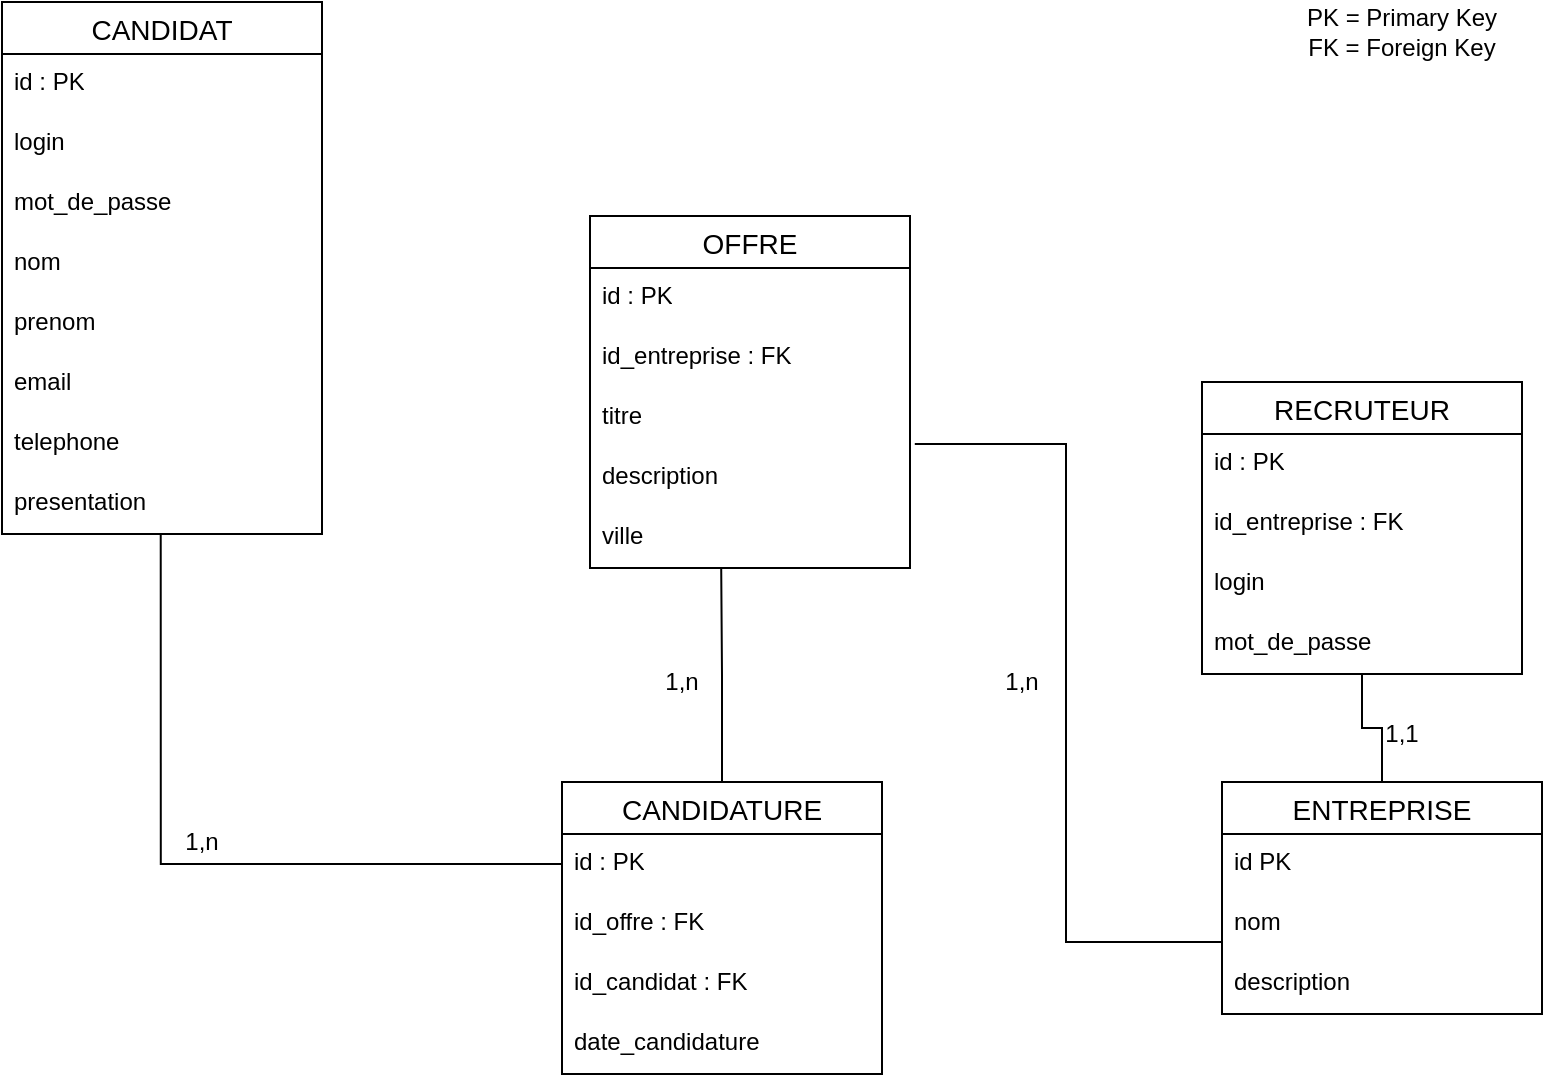 <mxfile version="26.2.8">
  <diagram name="Page-1" id="aj69ZcdpaTLFwhigeLG9">
    <mxGraphModel dx="1044" dy="673" grid="1" gridSize="10" guides="1" tooltips="1" connect="1" arrows="1" fold="1" page="1" pageScale="1" pageWidth="827" pageHeight="1169" math="0" shadow="0">
      <root>
        <mxCell id="0" />
        <mxCell id="1" parent="0" />
        <mxCell id="q9q4DTFbyawy8FTXRpvZ-32" value="CANDIDAT" style="swimlane;fontStyle=0;childLayout=stackLayout;horizontal=1;startSize=26;horizontalStack=0;resizeParent=1;resizeParentMax=0;resizeLast=0;collapsible=1;marginBottom=0;align=center;fontSize=14;" parent="1" vertex="1">
          <mxGeometry x="40" y="10" width="160" height="266" as="geometry" />
        </mxCell>
        <mxCell id="q9q4DTFbyawy8FTXRpvZ-33" value="id : PK" style="text;strokeColor=none;fillColor=none;spacingLeft=4;spacingRight=4;overflow=hidden;rotatable=0;points=[[0,0.5],[1,0.5]];portConstraint=eastwest;fontSize=12;whiteSpace=wrap;html=1;" parent="q9q4DTFbyawy8FTXRpvZ-32" vertex="1">
          <mxGeometry y="26" width="160" height="30" as="geometry" />
        </mxCell>
        <mxCell id="q9q4DTFbyawy8FTXRpvZ-34" value="login" style="text;strokeColor=none;fillColor=none;spacingLeft=4;spacingRight=4;overflow=hidden;rotatable=0;points=[[0,0.5],[1,0.5]];portConstraint=eastwest;fontSize=12;whiteSpace=wrap;html=1;" parent="q9q4DTFbyawy8FTXRpvZ-32" vertex="1">
          <mxGeometry y="56" width="160" height="30" as="geometry" />
        </mxCell>
        <mxCell id="q9q4DTFbyawy8FTXRpvZ-35" value="mot_de_passe" style="text;strokeColor=none;fillColor=none;spacingLeft=4;spacingRight=4;overflow=hidden;rotatable=0;points=[[0,0.5],[1,0.5]];portConstraint=eastwest;fontSize=12;whiteSpace=wrap;html=1;" parent="q9q4DTFbyawy8FTXRpvZ-32" vertex="1">
          <mxGeometry y="86" width="160" height="30" as="geometry" />
        </mxCell>
        <mxCell id="q9q4DTFbyawy8FTXRpvZ-36" value="nom" style="text;strokeColor=none;fillColor=none;spacingLeft=4;spacingRight=4;overflow=hidden;rotatable=0;points=[[0,0.5],[1,0.5]];portConstraint=eastwest;fontSize=12;whiteSpace=wrap;html=1;" parent="q9q4DTFbyawy8FTXRpvZ-32" vertex="1">
          <mxGeometry y="116" width="160" height="30" as="geometry" />
        </mxCell>
        <mxCell id="q9q4DTFbyawy8FTXRpvZ-37" value="prenom" style="text;strokeColor=none;fillColor=none;spacingLeft=4;spacingRight=4;overflow=hidden;rotatable=0;points=[[0,0.5],[1,0.5]];portConstraint=eastwest;fontSize=12;whiteSpace=wrap;html=1;" parent="q9q4DTFbyawy8FTXRpvZ-32" vertex="1">
          <mxGeometry y="146" width="160" height="30" as="geometry" />
        </mxCell>
        <mxCell id="q9q4DTFbyawy8FTXRpvZ-38" value="email" style="text;strokeColor=none;fillColor=none;spacingLeft=4;spacingRight=4;overflow=hidden;rotatable=0;points=[[0,0.5],[1,0.5]];portConstraint=eastwest;fontSize=12;whiteSpace=wrap;html=1;" parent="q9q4DTFbyawy8FTXRpvZ-32" vertex="1">
          <mxGeometry y="176" width="160" height="30" as="geometry" />
        </mxCell>
        <mxCell id="q9q4DTFbyawy8FTXRpvZ-39" value="telephone" style="text;strokeColor=none;fillColor=none;spacingLeft=4;spacingRight=4;overflow=hidden;rotatable=0;points=[[0,0.5],[1,0.5]];portConstraint=eastwest;fontSize=12;whiteSpace=wrap;html=1;" parent="q9q4DTFbyawy8FTXRpvZ-32" vertex="1">
          <mxGeometry y="206" width="160" height="30" as="geometry" />
        </mxCell>
        <mxCell id="q9q4DTFbyawy8FTXRpvZ-40" value="presentation" style="text;strokeColor=none;fillColor=none;spacingLeft=4;spacingRight=4;overflow=hidden;rotatable=0;points=[[0,0.5],[1,0.5]];portConstraint=eastwest;fontSize=12;whiteSpace=wrap;html=1;" parent="q9q4DTFbyawy8FTXRpvZ-32" vertex="1">
          <mxGeometry y="236" width="160" height="30" as="geometry" />
        </mxCell>
        <mxCell id="q9q4DTFbyawy8FTXRpvZ-41" value="RECRUTEUR" style="swimlane;fontStyle=0;childLayout=stackLayout;horizontal=1;startSize=26;horizontalStack=0;resizeParent=1;resizeParentMax=0;resizeLast=0;collapsible=1;marginBottom=0;align=center;fontSize=14;" parent="1" vertex="1">
          <mxGeometry x="640" y="200" width="160" height="146" as="geometry" />
        </mxCell>
        <mxCell id="q9q4DTFbyawy8FTXRpvZ-42" value="id : PK" style="text;strokeColor=none;fillColor=none;spacingLeft=4;spacingRight=4;overflow=hidden;rotatable=0;points=[[0,0.5],[1,0.5]];portConstraint=eastwest;fontSize=12;whiteSpace=wrap;html=1;" parent="q9q4DTFbyawy8FTXRpvZ-41" vertex="1">
          <mxGeometry y="26" width="160" height="30" as="geometry" />
        </mxCell>
        <mxCell id="q9q4DTFbyawy8FTXRpvZ-73" value="id_entreprise : FK" style="text;strokeColor=none;fillColor=none;spacingLeft=4;spacingRight=4;overflow=hidden;rotatable=0;points=[[0,0.5],[1,0.5]];portConstraint=eastwest;fontSize=12;whiteSpace=wrap;html=1;" parent="q9q4DTFbyawy8FTXRpvZ-41" vertex="1">
          <mxGeometry y="56" width="160" height="30" as="geometry" />
        </mxCell>
        <mxCell id="q9q4DTFbyawy8FTXRpvZ-43" value="login" style="text;strokeColor=none;fillColor=none;spacingLeft=4;spacingRight=4;overflow=hidden;rotatable=0;points=[[0,0.5],[1,0.5]];portConstraint=eastwest;fontSize=12;whiteSpace=wrap;html=1;" parent="q9q4DTFbyawy8FTXRpvZ-41" vertex="1">
          <mxGeometry y="86" width="160" height="30" as="geometry" />
        </mxCell>
        <mxCell id="q9q4DTFbyawy8FTXRpvZ-44" value="mot_de_passe" style="text;strokeColor=none;fillColor=none;spacingLeft=4;spacingRight=4;overflow=hidden;rotatable=0;points=[[0,0.5],[1,0.5]];portConstraint=eastwest;fontSize=12;whiteSpace=wrap;html=1;" parent="q9q4DTFbyawy8FTXRpvZ-41" vertex="1">
          <mxGeometry y="116" width="160" height="30" as="geometry" />
        </mxCell>
        <mxCell id="q9q4DTFbyawy8FTXRpvZ-45" style="edgeStyle=orthogonalEdgeStyle;rounded=0;orthogonalLoop=1;jettySize=auto;html=1;exitX=0.5;exitY=0;exitDx=0;exitDy=0;entryX=0.5;entryY=1;entryDx=0;entryDy=0;endArrow=none;startFill=0;" parent="1" source="q9q4DTFbyawy8FTXRpvZ-46" target="q9q4DTFbyawy8FTXRpvZ-41" edge="1">
          <mxGeometry relative="1" as="geometry">
            <mxPoint x="720" y="320" as="targetPoint" />
          </mxGeometry>
        </mxCell>
        <mxCell id="q9q4DTFbyawy8FTXRpvZ-46" value="ENTREPRISE" style="swimlane;fontStyle=0;childLayout=stackLayout;horizontal=1;startSize=26;horizontalStack=0;resizeParent=1;resizeParentMax=0;resizeLast=0;collapsible=1;marginBottom=0;align=center;fontSize=14;" parent="1" vertex="1">
          <mxGeometry x="650" y="400" width="160" height="116" as="geometry" />
        </mxCell>
        <mxCell id="q9q4DTFbyawy8FTXRpvZ-47" value="id PK" style="text;strokeColor=none;fillColor=none;spacingLeft=4;spacingRight=4;overflow=hidden;rotatable=0;points=[[0,0.5],[1,0.5]];portConstraint=eastwest;fontSize=12;whiteSpace=wrap;html=1;" parent="q9q4DTFbyawy8FTXRpvZ-46" vertex="1">
          <mxGeometry y="26" width="160" height="30" as="geometry" />
        </mxCell>
        <mxCell id="q9q4DTFbyawy8FTXRpvZ-48" value="nom" style="text;strokeColor=none;fillColor=none;spacingLeft=4;spacingRight=4;overflow=hidden;rotatable=0;points=[[0,0.5],[1,0.5]];portConstraint=eastwest;fontSize=12;whiteSpace=wrap;html=1;" parent="q9q4DTFbyawy8FTXRpvZ-46" vertex="1">
          <mxGeometry y="56" width="160" height="30" as="geometry" />
        </mxCell>
        <mxCell id="q9q4DTFbyawy8FTXRpvZ-49" value="description" style="text;strokeColor=none;fillColor=none;spacingLeft=4;spacingRight=4;overflow=hidden;rotatable=0;points=[[0,0.5],[1,0.5]];portConstraint=eastwest;fontSize=12;whiteSpace=wrap;html=1;" parent="q9q4DTFbyawy8FTXRpvZ-46" vertex="1">
          <mxGeometry y="86" width="160" height="30" as="geometry" />
        </mxCell>
        <mxCell id="q9q4DTFbyawy8FTXRpvZ-50" style="edgeStyle=orthogonalEdgeStyle;rounded=0;orthogonalLoop=1;jettySize=auto;html=1;exitX=0.5;exitY=0;exitDx=0;exitDy=0;entryX=0.41;entryY=0.983;entryDx=0;entryDy=0;entryPerimeter=0;endArrow=none;startFill=0;" parent="1" source="q9q4DTFbyawy8FTXRpvZ-51" target="q9q4DTFbyawy8FTXRpvZ-58" edge="1">
          <mxGeometry relative="1" as="geometry">
            <mxPoint x="399.903" y="270" as="targetPoint" />
          </mxGeometry>
        </mxCell>
        <mxCell id="q9q4DTFbyawy8FTXRpvZ-51" value="CANDIDATURE" style="swimlane;fontStyle=0;childLayout=stackLayout;horizontal=1;startSize=26;horizontalStack=0;resizeParent=1;resizeParentMax=0;resizeLast=0;collapsible=1;marginBottom=0;align=center;fontSize=14;" parent="1" vertex="1">
          <mxGeometry x="320" y="400" width="160" height="146" as="geometry" />
        </mxCell>
        <mxCell id="q9q4DTFbyawy8FTXRpvZ-52" value="id : PK" style="text;strokeColor=none;fillColor=none;spacingLeft=4;spacingRight=4;overflow=hidden;rotatable=0;points=[[0,0.5],[1,0.5]];portConstraint=eastwest;fontSize=12;whiteSpace=wrap;html=1;" parent="q9q4DTFbyawy8FTXRpvZ-51" vertex="1">
          <mxGeometry y="26" width="160" height="30" as="geometry" />
        </mxCell>
        <mxCell id="q9q4DTFbyawy8FTXRpvZ-75" value="id_offre : FK" style="text;strokeColor=none;fillColor=none;spacingLeft=4;spacingRight=4;overflow=hidden;rotatable=0;points=[[0,0.5],[1,0.5]];portConstraint=eastwest;fontSize=12;whiteSpace=wrap;html=1;" parent="q9q4DTFbyawy8FTXRpvZ-51" vertex="1">
          <mxGeometry y="56" width="160" height="30" as="geometry" />
        </mxCell>
        <mxCell id="q9q4DTFbyawy8FTXRpvZ-76" value="id_candidat : FK" style="text;strokeColor=none;fillColor=none;spacingLeft=4;spacingRight=4;overflow=hidden;rotatable=0;points=[[0,0.5],[1,0.5]];portConstraint=eastwest;fontSize=12;whiteSpace=wrap;html=1;" parent="q9q4DTFbyawy8FTXRpvZ-51" vertex="1">
          <mxGeometry y="86" width="160" height="30" as="geometry" />
        </mxCell>
        <mxCell id="q9q4DTFbyawy8FTXRpvZ-53" value="date_candidature" style="text;strokeColor=none;fillColor=none;spacingLeft=4;spacingRight=4;overflow=hidden;rotatable=0;points=[[0,0.5],[1,0.5]];portConstraint=eastwest;fontSize=12;whiteSpace=wrap;html=1;" parent="q9q4DTFbyawy8FTXRpvZ-51" vertex="1">
          <mxGeometry y="116" width="160" height="30" as="geometry" />
        </mxCell>
        <mxCell id="q9q4DTFbyawy8FTXRpvZ-54" value="OFFRE" style="swimlane;fontStyle=0;childLayout=stackLayout;horizontal=1;startSize=26;horizontalStack=0;resizeParent=1;resizeParentMax=0;resizeLast=0;collapsible=1;marginBottom=0;align=center;fontSize=14;" parent="1" vertex="1">
          <mxGeometry x="334" y="117" width="160" height="176" as="geometry" />
        </mxCell>
        <mxCell id="q9q4DTFbyawy8FTXRpvZ-55" value="id : PK" style="text;strokeColor=none;fillColor=none;spacingLeft=4;spacingRight=4;overflow=hidden;rotatable=0;points=[[0,0.5],[1,0.5]];portConstraint=eastwest;fontSize=12;whiteSpace=wrap;html=1;" parent="q9q4DTFbyawy8FTXRpvZ-54" vertex="1">
          <mxGeometry y="26" width="160" height="30" as="geometry" />
        </mxCell>
        <mxCell id="q9q4DTFbyawy8FTXRpvZ-74" value="id_entreprise : FK" style="text;strokeColor=none;fillColor=none;spacingLeft=4;spacingRight=4;overflow=hidden;rotatable=0;points=[[0,0.5],[1,0.5]];portConstraint=eastwest;fontSize=12;whiteSpace=wrap;html=1;" parent="q9q4DTFbyawy8FTXRpvZ-54" vertex="1">
          <mxGeometry y="56" width="160" height="30" as="geometry" />
        </mxCell>
        <mxCell id="q9q4DTFbyawy8FTXRpvZ-56" value="titre" style="text;strokeColor=none;fillColor=none;spacingLeft=4;spacingRight=4;overflow=hidden;rotatable=0;points=[[0,0.5],[1,0.5]];portConstraint=eastwest;fontSize=12;whiteSpace=wrap;html=1;" parent="q9q4DTFbyawy8FTXRpvZ-54" vertex="1">
          <mxGeometry y="86" width="160" height="30" as="geometry" />
        </mxCell>
        <mxCell id="q9q4DTFbyawy8FTXRpvZ-57" value="description" style="text;strokeColor=none;fillColor=none;spacingLeft=4;spacingRight=4;overflow=hidden;rotatable=0;points=[[0,0.5],[1,0.5]];portConstraint=eastwest;fontSize=12;whiteSpace=wrap;html=1;" parent="q9q4DTFbyawy8FTXRpvZ-54" vertex="1">
          <mxGeometry y="116" width="160" height="30" as="geometry" />
        </mxCell>
        <mxCell id="q9q4DTFbyawy8FTXRpvZ-58" value="ville" style="text;strokeColor=none;fillColor=none;spacingLeft=4;spacingRight=4;overflow=hidden;rotatable=0;points=[[0,0.5],[1,0.5]];portConstraint=eastwest;fontSize=12;whiteSpace=wrap;html=1;" parent="q9q4DTFbyawy8FTXRpvZ-54" vertex="1">
          <mxGeometry y="146" width="160" height="30" as="geometry" />
        </mxCell>
        <mxCell id="q9q4DTFbyawy8FTXRpvZ-59" value="1,1" style="text;html=1;align=center;verticalAlign=middle;whiteSpace=wrap;rounded=0;" parent="1" vertex="1">
          <mxGeometry x="720" y="366" width="40" height="20" as="geometry" />
        </mxCell>
        <mxCell id="q9q4DTFbyawy8FTXRpvZ-62" style="edgeStyle=orthogonalEdgeStyle;rounded=0;orthogonalLoop=1;jettySize=auto;html=1;exitX=0;exitY=0.8;exitDx=0;exitDy=0;entryX=1.015;entryY=0.933;entryDx=0;entryDy=0;entryPerimeter=0;endArrow=none;startFill=0;exitPerimeter=0;" parent="1" source="q9q4DTFbyawy8FTXRpvZ-48" target="q9q4DTFbyawy8FTXRpvZ-56" edge="1">
          <mxGeometry relative="1" as="geometry" />
        </mxCell>
        <mxCell id="q9q4DTFbyawy8FTXRpvZ-66" style="edgeStyle=orthogonalEdgeStyle;rounded=0;orthogonalLoop=1;jettySize=auto;html=1;exitX=0;exitY=0.5;exitDx=0;exitDy=0;entryX=0.496;entryY=0.984;entryDx=0;entryDy=0;entryPerimeter=0;endArrow=none;startFill=0;" parent="1" source="q9q4DTFbyawy8FTXRpvZ-52" target="q9q4DTFbyawy8FTXRpvZ-40" edge="1">
          <mxGeometry relative="1" as="geometry" />
        </mxCell>
        <mxCell id="q9q4DTFbyawy8FTXRpvZ-68" value="1,n" style="text;html=1;align=center;verticalAlign=middle;whiteSpace=wrap;rounded=0;" parent="1" vertex="1">
          <mxGeometry x="120" y="420" width="40" height="20" as="geometry" />
        </mxCell>
        <mxCell id="q9q4DTFbyawy8FTXRpvZ-71" value="PK = Primary Key&lt;div&gt;FK = Foreign Key&lt;/div&gt;" style="text;html=1;align=center;verticalAlign=middle;whiteSpace=wrap;rounded=0;" parent="1" vertex="1">
          <mxGeometry x="670" y="10" width="140" height="30" as="geometry" />
        </mxCell>
        <mxCell id="oT8b7r7HoSXX_svAcCW1-1" value="1,n" style="text;html=1;align=center;verticalAlign=middle;whiteSpace=wrap;rounded=0;" vertex="1" parent="1">
          <mxGeometry x="360" y="340" width="40" height="20" as="geometry" />
        </mxCell>
        <mxCell id="oT8b7r7HoSXX_svAcCW1-2" value="1,n" style="text;html=1;align=center;verticalAlign=middle;whiteSpace=wrap;rounded=0;" vertex="1" parent="1">
          <mxGeometry x="530" y="340" width="40" height="20" as="geometry" />
        </mxCell>
      </root>
    </mxGraphModel>
  </diagram>
</mxfile>
